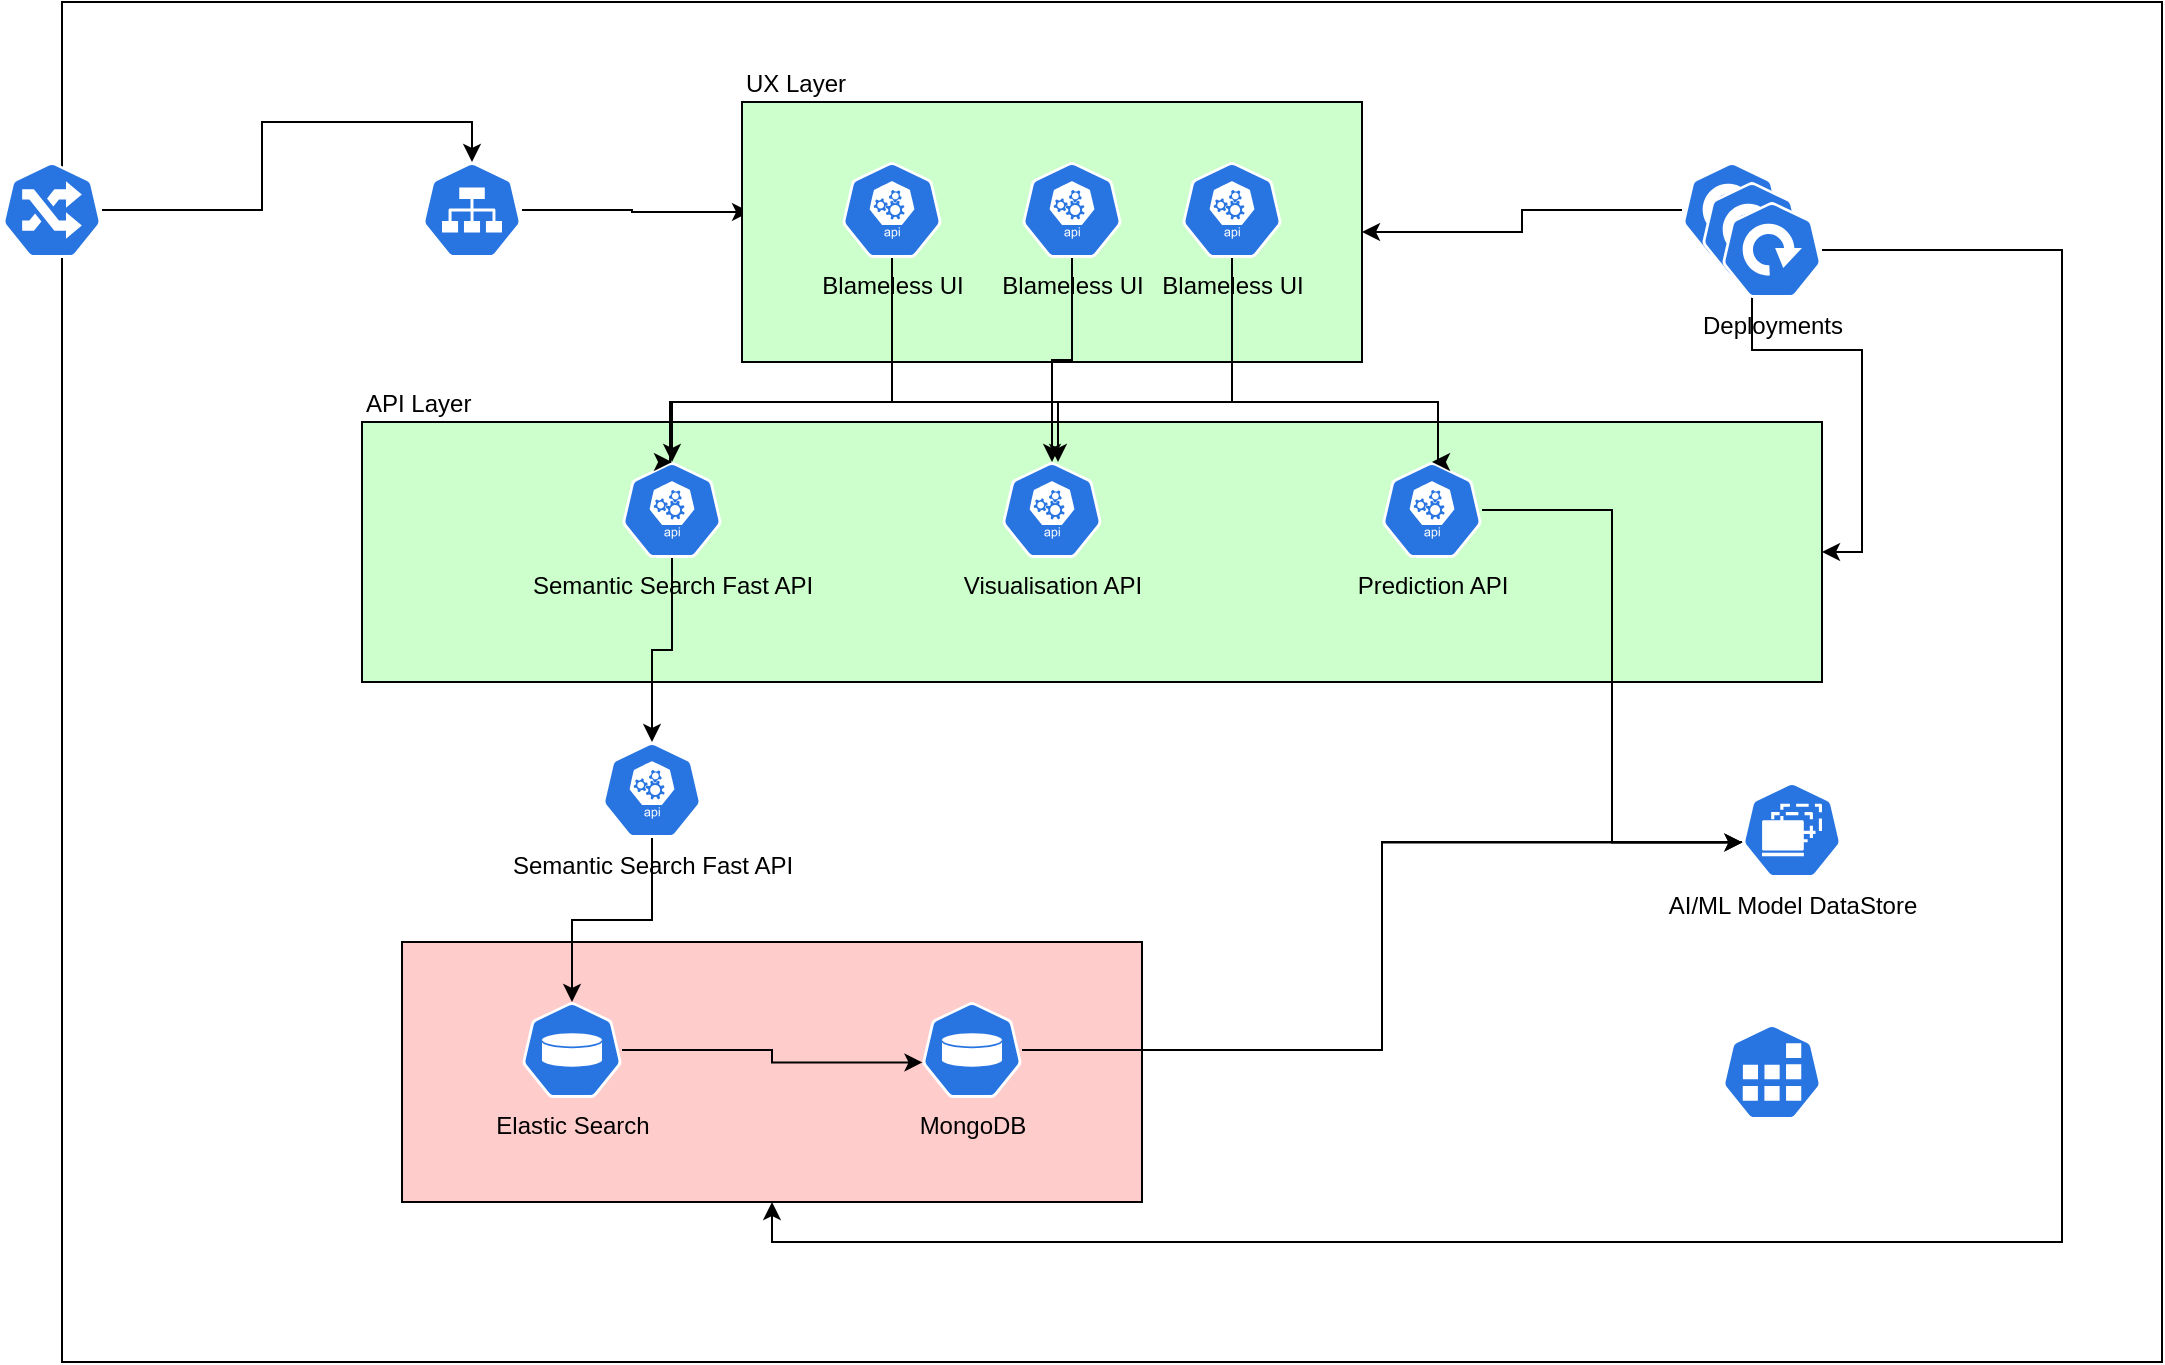 <mxfile version="16.6.5" type="github">
  <diagram id="Vgir2ehFcmT_7OsLSRf8" name="Page-1">
    <mxGraphModel dx="1422" dy="794" grid="1" gridSize="10" guides="1" tooltips="1" connect="1" arrows="1" fold="1" page="1" pageScale="1" pageWidth="2336" pageHeight="1654" math="0" shadow="0">
      <root>
        <mxCell id="0" />
        <mxCell id="1" parent="0" />
        <mxCell id="E8qdr5lWX_2q0mezlAl1-7" value="" style="whiteSpace=wrap;html=1;align=center;labelPosition=center;verticalLabelPosition=bottom;verticalAlign=top;" vertex="1" parent="1">
          <mxGeometry x="200" y="120" width="1050" height="680" as="geometry" />
        </mxCell>
        <mxCell id="E8qdr5lWX_2q0mezlAl1-14" value="API Layer" style="whiteSpace=wrap;html=1;fontColor=default;labelBackgroundColor=none;fillColor=#CCFFCC;labelPosition=center;verticalLabelPosition=top;align=left;verticalAlign=bottom;" vertex="1" parent="1">
          <mxGeometry x="350" y="330" width="730" height="130" as="geometry" />
        </mxCell>
        <mxCell id="E8qdr5lWX_2q0mezlAl1-36" style="edgeStyle=orthogonalEdgeStyle;rounded=0;orthogonalLoop=1;jettySize=auto;html=1;entryX=0.5;entryY=0;entryDx=0;entryDy=0;entryPerimeter=0;fontColor=default;" edge="1" parent="1" source="E8qdr5lWX_2q0mezlAl1-8" target="E8qdr5lWX_2q0mezlAl1-35">
          <mxGeometry relative="1" as="geometry" />
        </mxCell>
        <mxCell id="E8qdr5lWX_2q0mezlAl1-8" value="Semantic Search Fast API" style="sketch=0;html=1;dashed=0;whitespace=wrap;fillColor=#2875E2;strokeColor=#ffffff;points=[[0.005,0.63,0],[0.1,0.2,0],[0.9,0.2,0],[0.5,0,0],[0.995,0.63,0],[0.72,0.99,0],[0.5,1,0],[0.28,0.99,0]];shape=mxgraph.kubernetes.icon;prIcon=api;labelPosition=center;verticalLabelPosition=bottom;align=center;verticalAlign=top;" vertex="1" parent="1">
          <mxGeometry x="480" y="350" width="50" height="48" as="geometry" />
        </mxCell>
        <mxCell id="E8qdr5lWX_2q0mezlAl1-13" style="edgeStyle=orthogonalEdgeStyle;rounded=0;orthogonalLoop=1;jettySize=auto;html=1;entryX=0.005;entryY=0.63;entryDx=0;entryDy=0;entryPerimeter=0;" edge="1" parent="1" source="E8qdr5lWX_2q0mezlAl1-9" target="E8qdr5lWX_2q0mezlAl1-11">
          <mxGeometry relative="1" as="geometry" />
        </mxCell>
        <mxCell id="E8qdr5lWX_2q0mezlAl1-9" value="Prediction API" style="sketch=0;html=1;dashed=0;whitespace=wrap;fillColor=#2875E2;strokeColor=#ffffff;points=[[0.005,0.63,0],[0.1,0.2,0],[0.9,0.2,0],[0.5,0,0],[0.995,0.63,0],[0.72,0.99,0],[0.5,1,0],[0.28,0.99,0]];shape=mxgraph.kubernetes.icon;prIcon=api;labelPosition=center;verticalLabelPosition=bottom;align=center;verticalAlign=top;" vertex="1" parent="1">
          <mxGeometry x="860" y="350" width="50" height="48" as="geometry" />
        </mxCell>
        <mxCell id="E8qdr5lWX_2q0mezlAl1-10" value="Visualisation API" style="sketch=0;html=1;dashed=0;whitespace=wrap;fillColor=#2875E2;strokeColor=#ffffff;points=[[0.005,0.63,0],[0.1,0.2,0],[0.9,0.2,0],[0.5,0,0],[0.995,0.63,0],[0.72,0.99,0],[0.5,1,0],[0.28,0.99,0]];shape=mxgraph.kubernetes.icon;prIcon=api;labelPosition=center;verticalLabelPosition=bottom;align=center;verticalAlign=top;" vertex="1" parent="1">
          <mxGeometry x="670" y="350" width="50" height="48" as="geometry" />
        </mxCell>
        <mxCell id="E8qdr5lWX_2q0mezlAl1-11" value="AI/ML Model DataStore" style="sketch=0;html=1;dashed=0;whitespace=wrap;fillColor=#2875E2;strokeColor=#ffffff;points=[[0.005,0.63,0],[0.1,0.2,0],[0.9,0.2,0],[0.5,0,0],[0.995,0.63,0],[0.72,0.99,0],[0.5,1,0],[0.28,0.99,0]];shape=mxgraph.kubernetes.icon;prIcon=ds;labelPosition=center;verticalLabelPosition=bottom;align=center;verticalAlign=top;" vertex="1" parent="1">
          <mxGeometry x="1040" y="510" width="50" height="48" as="geometry" />
        </mxCell>
        <mxCell id="E8qdr5lWX_2q0mezlAl1-33" style="edgeStyle=orthogonalEdgeStyle;rounded=0;orthogonalLoop=1;jettySize=auto;html=1;entryX=0.995;entryY=0.63;entryDx=0;entryDy=0;entryPerimeter=0;fontColor=default;" edge="1" parent="1" source="E8qdr5lWX_2q0mezlAl1-11" target="E8qdr5lWX_2q0mezlAl1-17">
          <mxGeometry relative="1" as="geometry">
            <Array as="points">
              <mxPoint x="860" y="540" />
              <mxPoint x="860" y="644" />
              <mxPoint x="680" y="644" />
            </Array>
          </mxGeometry>
        </mxCell>
        <mxCell id="E8qdr5lWX_2q0mezlAl1-27" style="edgeStyle=orthogonalEdgeStyle;rounded=0;orthogonalLoop=1;jettySize=auto;html=1;entryX=0.013;entryY=0.423;entryDx=0;entryDy=0;entryPerimeter=0;fontColor=default;" edge="1" parent="1" source="E8qdr5lWX_2q0mezlAl1-15" target="E8qdr5lWX_2q0mezlAl1-22">
          <mxGeometry relative="1" as="geometry" />
        </mxCell>
        <mxCell id="E8qdr5lWX_2q0mezlAl1-18" value="" style="whiteSpace=wrap;html=1;labelBackgroundColor=none;fontColor=default;fillColor=#FFCCCC;" vertex="1" parent="1">
          <mxGeometry x="370" y="590" width="370" height="130" as="geometry" />
        </mxCell>
        <mxCell id="E8qdr5lWX_2q0mezlAl1-15" value="" style="sketch=0;html=1;dashed=0;whitespace=wrap;fillColor=#2875E2;strokeColor=#ffffff;points=[[0.005,0.63,0],[0.1,0.2,0],[0.9,0.2,0],[0.5,0,0],[0.995,0.63,0],[0.72,0.99,0],[0.5,1,0],[0.28,0.99,0]];shape=mxgraph.kubernetes.icon;prIcon=svc;labelBackgroundColor=none;fontColor=default;" vertex="1" parent="1">
          <mxGeometry x="380" y="200" width="50" height="48" as="geometry" />
        </mxCell>
        <mxCell id="E8qdr5lWX_2q0mezlAl1-39" style="edgeStyle=orthogonalEdgeStyle;rounded=0;orthogonalLoop=1;jettySize=auto;html=1;entryX=0.005;entryY=0.63;entryDx=0;entryDy=0;entryPerimeter=0;fontColor=default;" edge="1" parent="1" source="E8qdr5lWX_2q0mezlAl1-16" target="E8qdr5lWX_2q0mezlAl1-17">
          <mxGeometry relative="1" as="geometry" />
        </mxCell>
        <mxCell id="E8qdr5lWX_2q0mezlAl1-16" value="Elastic Search" style="sketch=0;html=1;dashed=0;whitespace=wrap;fillColor=#2875E2;strokeColor=#ffffff;points=[[0.005,0.63,0],[0.1,0.2,0],[0.9,0.2,0],[0.5,0,0],[0.995,0.63,0],[0.72,0.99,0],[0.5,1,0],[0.28,0.99,0]];shape=mxgraph.kubernetes.icon;prIcon=vol;labelBackgroundColor=none;fontColor=default;labelPosition=center;verticalLabelPosition=bottom;align=center;verticalAlign=top;" vertex="1" parent="1">
          <mxGeometry x="430" y="620" width="50" height="48" as="geometry" />
        </mxCell>
        <mxCell id="E8qdr5lWX_2q0mezlAl1-17" value="MongoDB" style="sketch=0;html=1;dashed=0;whitespace=wrap;fillColor=#2875E2;strokeColor=#ffffff;points=[[0.005,0.63,0],[0.1,0.2,0],[0.9,0.2,0],[0.5,0,0],[0.995,0.63,0],[0.72,0.99,0],[0.5,1,0],[0.28,0.99,0]];shape=mxgraph.kubernetes.icon;prIcon=vol;labelBackgroundColor=none;fontColor=default;labelPosition=center;verticalLabelPosition=bottom;align=center;verticalAlign=top;" vertex="1" parent="1">
          <mxGeometry x="630" y="620" width="50" height="48" as="geometry" />
        </mxCell>
        <mxCell id="E8qdr5lWX_2q0mezlAl1-19" value="" style="sketch=0;html=1;dashed=0;whitespace=wrap;fillColor=#2875E2;strokeColor=#ffffff;points=[[0.005,0.63,0],[0.1,0.2,0],[0.9,0.2,0],[0.5,0,0],[0.995,0.63,0],[0.72,0.99,0],[0.5,1,0],[0.28,0.99,0]];shape=mxgraph.kubernetes.icon;prIcon=job;labelBackgroundColor=none;fontColor=default;" vertex="1" parent="1">
          <mxGeometry x="1030" y="631" width="50" height="48" as="geometry" />
        </mxCell>
        <mxCell id="E8qdr5lWX_2q0mezlAl1-21" style="edgeStyle=orthogonalEdgeStyle;rounded=0;orthogonalLoop=1;jettySize=auto;html=1;entryX=0.5;entryY=0;entryDx=0;entryDy=0;entryPerimeter=0;fontColor=default;" edge="1" parent="1" source="E8qdr5lWX_2q0mezlAl1-20" target="E8qdr5lWX_2q0mezlAl1-15">
          <mxGeometry relative="1" as="geometry" />
        </mxCell>
        <mxCell id="E8qdr5lWX_2q0mezlAl1-20" value="" style="sketch=0;html=1;dashed=0;whitespace=wrap;fillColor=#2875E2;strokeColor=#ffffff;points=[[0.005,0.63,0],[0.1,0.2,0],[0.9,0.2,0],[0.5,0,0],[0.995,0.63,0],[0.72,0.99,0],[0.5,1,0],[0.28,0.99,0]];shape=mxgraph.kubernetes.icon;prIcon=ing;labelBackgroundColor=none;fontColor=default;" vertex="1" parent="1">
          <mxGeometry x="170" y="200" width="50" height="48" as="geometry" />
        </mxCell>
        <mxCell id="E8qdr5lWX_2q0mezlAl1-34" style="edgeStyle=orthogonalEdgeStyle;rounded=0;orthogonalLoop=1;jettySize=auto;html=1;entryX=0.005;entryY=0.63;entryDx=0;entryDy=0;entryPerimeter=0;fontColor=default;" edge="1" parent="1" source="E8qdr5lWX_2q0mezlAl1-17" target="E8qdr5lWX_2q0mezlAl1-11">
          <mxGeometry relative="1" as="geometry" />
        </mxCell>
        <mxCell id="E8qdr5lWX_2q0mezlAl1-22" value="UX Layer" style="whiteSpace=wrap;html=1;fontColor=default;labelBackgroundColor=none;fillColor=#CCFFCC;labelPosition=center;verticalLabelPosition=top;align=left;verticalAlign=bottom;" vertex="1" parent="1">
          <mxGeometry x="540" y="170" width="310" height="130" as="geometry" />
        </mxCell>
        <mxCell id="E8qdr5lWX_2q0mezlAl1-29" style="edgeStyle=orthogonalEdgeStyle;rounded=0;orthogonalLoop=1;jettySize=auto;html=1;entryX=0.5;entryY=0;entryDx=0;entryDy=0;entryPerimeter=0;fontColor=default;" edge="1" parent="1" source="E8qdr5lWX_2q0mezlAl1-23" target="E8qdr5lWX_2q0mezlAl1-10">
          <mxGeometry relative="1" as="geometry" />
        </mxCell>
        <mxCell id="E8qdr5lWX_2q0mezlAl1-23" value="Blameless UI" style="sketch=0;html=1;dashed=0;whitespace=wrap;fillColor=#2875E2;strokeColor=#ffffff;points=[[0.005,0.63,0],[0.1,0.2,0],[0.9,0.2,0],[0.5,0,0],[0.995,0.63,0],[0.72,0.99,0],[0.5,1,0],[0.28,0.99,0]];shape=mxgraph.kubernetes.icon;prIcon=api;labelPosition=center;verticalLabelPosition=bottom;align=center;verticalAlign=top;" vertex="1" parent="1">
          <mxGeometry x="680" y="200" width="50" height="48" as="geometry" />
        </mxCell>
        <mxCell id="E8qdr5lWX_2q0mezlAl1-28" style="edgeStyle=orthogonalEdgeStyle;rounded=0;orthogonalLoop=1;jettySize=auto;html=1;entryX=0.5;entryY=0;entryDx=0;entryDy=0;entryPerimeter=0;fontColor=default;" edge="1" parent="1" source="E8qdr5lWX_2q0mezlAl1-25" target="E8qdr5lWX_2q0mezlAl1-8">
          <mxGeometry relative="1" as="geometry">
            <Array as="points">
              <mxPoint x="615" y="320" />
              <mxPoint x="504" y="320" />
            </Array>
          </mxGeometry>
        </mxCell>
        <mxCell id="E8qdr5lWX_2q0mezlAl1-25" value="Blameless UI" style="sketch=0;html=1;dashed=0;whitespace=wrap;fillColor=#2875E2;strokeColor=#ffffff;points=[[0.005,0.63,0],[0.1,0.2,0],[0.9,0.2,0],[0.5,0,0],[0.995,0.63,0],[0.72,0.99,0],[0.5,1,0],[0.28,0.99,0]];shape=mxgraph.kubernetes.icon;prIcon=api;labelPosition=center;verticalLabelPosition=bottom;align=center;verticalAlign=top;" vertex="1" parent="1">
          <mxGeometry x="590" y="200" width="50" height="48" as="geometry" />
        </mxCell>
        <mxCell id="E8qdr5lWX_2q0mezlAl1-30" style="edgeStyle=orthogonalEdgeStyle;rounded=0;orthogonalLoop=1;jettySize=auto;html=1;entryX=0.5;entryY=0;entryDx=0;entryDy=0;entryPerimeter=0;fontColor=default;" edge="1" parent="1" source="E8qdr5lWX_2q0mezlAl1-26" target="E8qdr5lWX_2q0mezlAl1-9">
          <mxGeometry relative="1" as="geometry">
            <Array as="points">
              <mxPoint x="785" y="320" />
              <mxPoint x="888" y="320" />
              <mxPoint x="888" y="350" />
            </Array>
          </mxGeometry>
        </mxCell>
        <mxCell id="E8qdr5lWX_2q0mezlAl1-31" style="edgeStyle=orthogonalEdgeStyle;rounded=0;orthogonalLoop=1;jettySize=auto;html=1;fontColor=default;" edge="1" parent="1" source="E8qdr5lWX_2q0mezlAl1-26">
          <mxGeometry relative="1" as="geometry">
            <mxPoint x="698" y="350" as="targetPoint" />
            <Array as="points">
              <mxPoint x="785" y="320" />
              <mxPoint x="698" y="320" />
            </Array>
          </mxGeometry>
        </mxCell>
        <mxCell id="E8qdr5lWX_2q0mezlAl1-32" style="edgeStyle=orthogonalEdgeStyle;rounded=0;orthogonalLoop=1;jettySize=auto;html=1;entryX=0.5;entryY=0;entryDx=0;entryDy=0;entryPerimeter=0;fontColor=default;" edge="1" parent="1" source="E8qdr5lWX_2q0mezlAl1-26" target="E8qdr5lWX_2q0mezlAl1-8">
          <mxGeometry relative="1" as="geometry">
            <Array as="points">
              <mxPoint x="785" y="320" />
              <mxPoint x="505" y="320" />
            </Array>
          </mxGeometry>
        </mxCell>
        <mxCell id="E8qdr5lWX_2q0mezlAl1-26" value="Blameless UI" style="sketch=0;html=1;dashed=0;whitespace=wrap;fillColor=#2875E2;strokeColor=#ffffff;points=[[0.005,0.63,0],[0.1,0.2,0],[0.9,0.2,0],[0.5,0,0],[0.995,0.63,0],[0.72,0.99,0],[0.5,1,0],[0.28,0.99,0]];shape=mxgraph.kubernetes.icon;prIcon=api;labelPosition=center;verticalLabelPosition=bottom;align=center;verticalAlign=top;" vertex="1" parent="1">
          <mxGeometry x="760" y="200" width="50" height="48" as="geometry" />
        </mxCell>
        <mxCell id="E8qdr5lWX_2q0mezlAl1-37" style="edgeStyle=orthogonalEdgeStyle;rounded=0;orthogonalLoop=1;jettySize=auto;html=1;entryX=0.5;entryY=0;entryDx=0;entryDy=0;entryPerimeter=0;fontColor=default;" edge="1" parent="1" source="E8qdr5lWX_2q0mezlAl1-35" target="E8qdr5lWX_2q0mezlAl1-16">
          <mxGeometry relative="1" as="geometry" />
        </mxCell>
        <mxCell id="E8qdr5lWX_2q0mezlAl1-35" value="Semantic Search Fast API" style="sketch=0;html=1;dashed=0;whitespace=wrap;fillColor=#2875E2;strokeColor=#ffffff;points=[[0.005,0.63,0],[0.1,0.2,0],[0.9,0.2,0],[0.5,0,0],[0.995,0.63,0],[0.72,0.99,0],[0.5,1,0],[0.28,0.99,0]];shape=mxgraph.kubernetes.icon;prIcon=api;labelPosition=center;verticalLabelPosition=bottom;align=center;verticalAlign=top;" vertex="1" parent="1">
          <mxGeometry x="470" y="490" width="50" height="48" as="geometry" />
        </mxCell>
        <mxCell id="E8qdr5lWX_2q0mezlAl1-43" style="edgeStyle=orthogonalEdgeStyle;rounded=0;orthogonalLoop=1;jettySize=auto;html=1;entryX=1;entryY=0.5;entryDx=0;entryDy=0;fontColor=default;" edge="1" parent="1" source="E8qdr5lWX_2q0mezlAl1-40" target="E8qdr5lWX_2q0mezlAl1-22">
          <mxGeometry relative="1" as="geometry" />
        </mxCell>
        <mxCell id="E8qdr5lWX_2q0mezlAl1-40" value="" style="sketch=0;html=1;dashed=0;whitespace=wrap;fillColor=#2875E2;strokeColor=#ffffff;points=[[0.005,0.63,0],[0.1,0.2,0],[0.9,0.2,0],[0.5,0,0],[0.995,0.63,0],[0.72,0.99,0],[0.5,1,0],[0.28,0.99,0]];shape=mxgraph.kubernetes.icon;prIcon=deploy;labelBackgroundColor=none;fontColor=default;labelPosition=center;verticalLabelPosition=bottom;align=center;verticalAlign=top;" vertex="1" parent="1">
          <mxGeometry x="1010" y="200" width="50" height="48" as="geometry" />
        </mxCell>
        <mxCell id="E8qdr5lWX_2q0mezlAl1-44" style="edgeStyle=orthogonalEdgeStyle;rounded=0;orthogonalLoop=1;jettySize=auto;html=1;entryX=1;entryY=0.5;entryDx=0;entryDy=0;fontColor=default;" edge="1" parent="1" source="E8qdr5lWX_2q0mezlAl1-41" target="E8qdr5lWX_2q0mezlAl1-14">
          <mxGeometry relative="1" as="geometry" />
        </mxCell>
        <mxCell id="E8qdr5lWX_2q0mezlAl1-41" value="" style="sketch=0;html=1;dashed=0;whitespace=wrap;fillColor=#2875E2;strokeColor=#ffffff;points=[[0.005,0.63,0],[0.1,0.2,0],[0.9,0.2,0],[0.5,0,0],[0.995,0.63,0],[0.72,0.99,0],[0.5,1,0],[0.28,0.99,0]];shape=mxgraph.kubernetes.icon;prIcon=deploy;labelBackgroundColor=none;fontColor=default;labelPosition=center;verticalLabelPosition=bottom;align=center;verticalAlign=top;" vertex="1" parent="1">
          <mxGeometry x="1020" y="210" width="50" height="48" as="geometry" />
        </mxCell>
        <mxCell id="E8qdr5lWX_2q0mezlAl1-45" style="edgeStyle=orthogonalEdgeStyle;rounded=0;orthogonalLoop=1;jettySize=auto;html=1;entryX=0.5;entryY=1;entryDx=0;entryDy=0;fontColor=default;" edge="1" parent="1" source="E8qdr5lWX_2q0mezlAl1-42" target="E8qdr5lWX_2q0mezlAl1-18">
          <mxGeometry relative="1" as="geometry">
            <Array as="points">
              <mxPoint x="1200" y="244" />
              <mxPoint x="1200" y="740" />
              <mxPoint x="555" y="740" />
            </Array>
          </mxGeometry>
        </mxCell>
        <mxCell id="E8qdr5lWX_2q0mezlAl1-42" value="Deployments" style="sketch=0;html=1;dashed=0;whitespace=wrap;fillColor=#2875E2;strokeColor=#ffffff;points=[[0.005,0.63,0],[0.1,0.2,0],[0.9,0.2,0],[0.5,0,0],[0.995,0.63,0],[0.72,0.99,0],[0.5,1,0],[0.28,0.99,0]];shape=mxgraph.kubernetes.icon;prIcon=deploy;labelBackgroundColor=none;fontColor=default;labelPosition=center;verticalLabelPosition=bottom;align=center;verticalAlign=top;" vertex="1" parent="1">
          <mxGeometry x="1030" y="220" width="50" height="48" as="geometry" />
        </mxCell>
      </root>
    </mxGraphModel>
  </diagram>
</mxfile>
